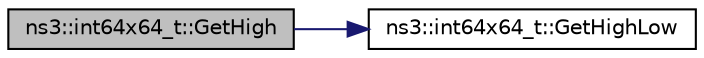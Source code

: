 digraph "ns3::int64x64_t::GetHigh"
{
 // LATEX_PDF_SIZE
  edge [fontname="Helvetica",fontsize="10",labelfontname="Helvetica",labelfontsize="10"];
  node [fontname="Helvetica",fontsize="10",shape=record];
  rankdir="LR";
  Node1 [label="ns3::int64x64_t::GetHigh",height=0.2,width=0.4,color="black", fillcolor="grey75", style="filled", fontcolor="black",tooltip="Get the integer portion."];
  Node1 -> Node2 [color="midnightblue",fontsize="10",style="solid",fontname="Helvetica"];
  Node2 [label="ns3::int64x64_t::GetHighLow",height=0.2,width=0.4,color="black", fillcolor="white", style="filled",URL="$classns3_1_1int64x64__t.html#a9d319307c62019a75defe74acb7c36cc",tooltip="Get the high and low portions of this value."];
}
